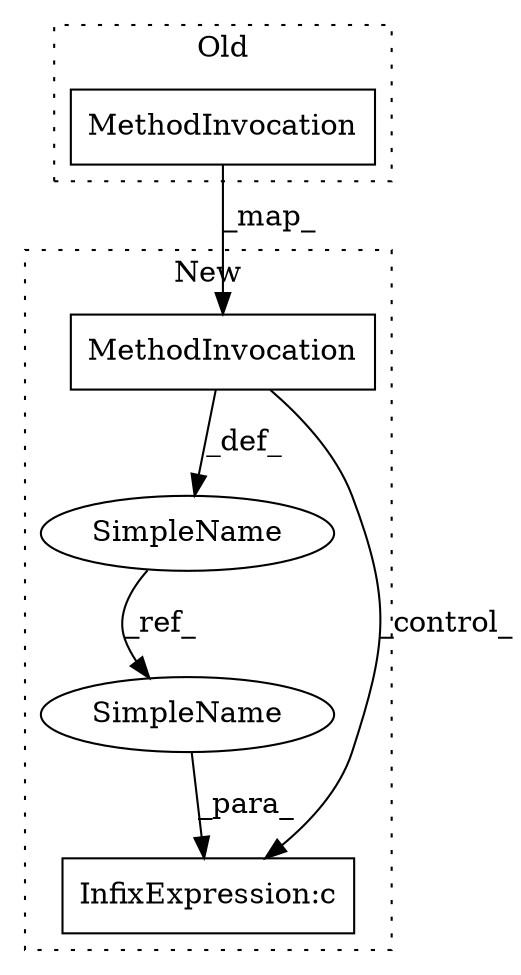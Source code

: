 digraph G {
subgraph cluster0 {
2 [label="MethodInvocation" a="32" s="4088,4105" l="10,1" shape="box"];
label = "Old";
style="dotted";
}
subgraph cluster1 {
1 [label="MethodInvocation" a="32" s="4378,4395" l="10,1" shape="box"];
3 [label="SimpleName" a="42" s="4515" l="1" shape="ellipse"];
4 [label="SimpleName" a="42" s="4374" l="1" shape="ellipse"];
5 [label="InfixExpression:c" a="27" s="4516" l="-8" shape="box"];
label = "New";
style="dotted";
}
1 -> 5 [label="_control_"];
1 -> 4 [label="_def_"];
2 -> 1 [label="_map_"];
3 -> 5 [label="_para_"];
4 -> 3 [label="_ref_"];
}